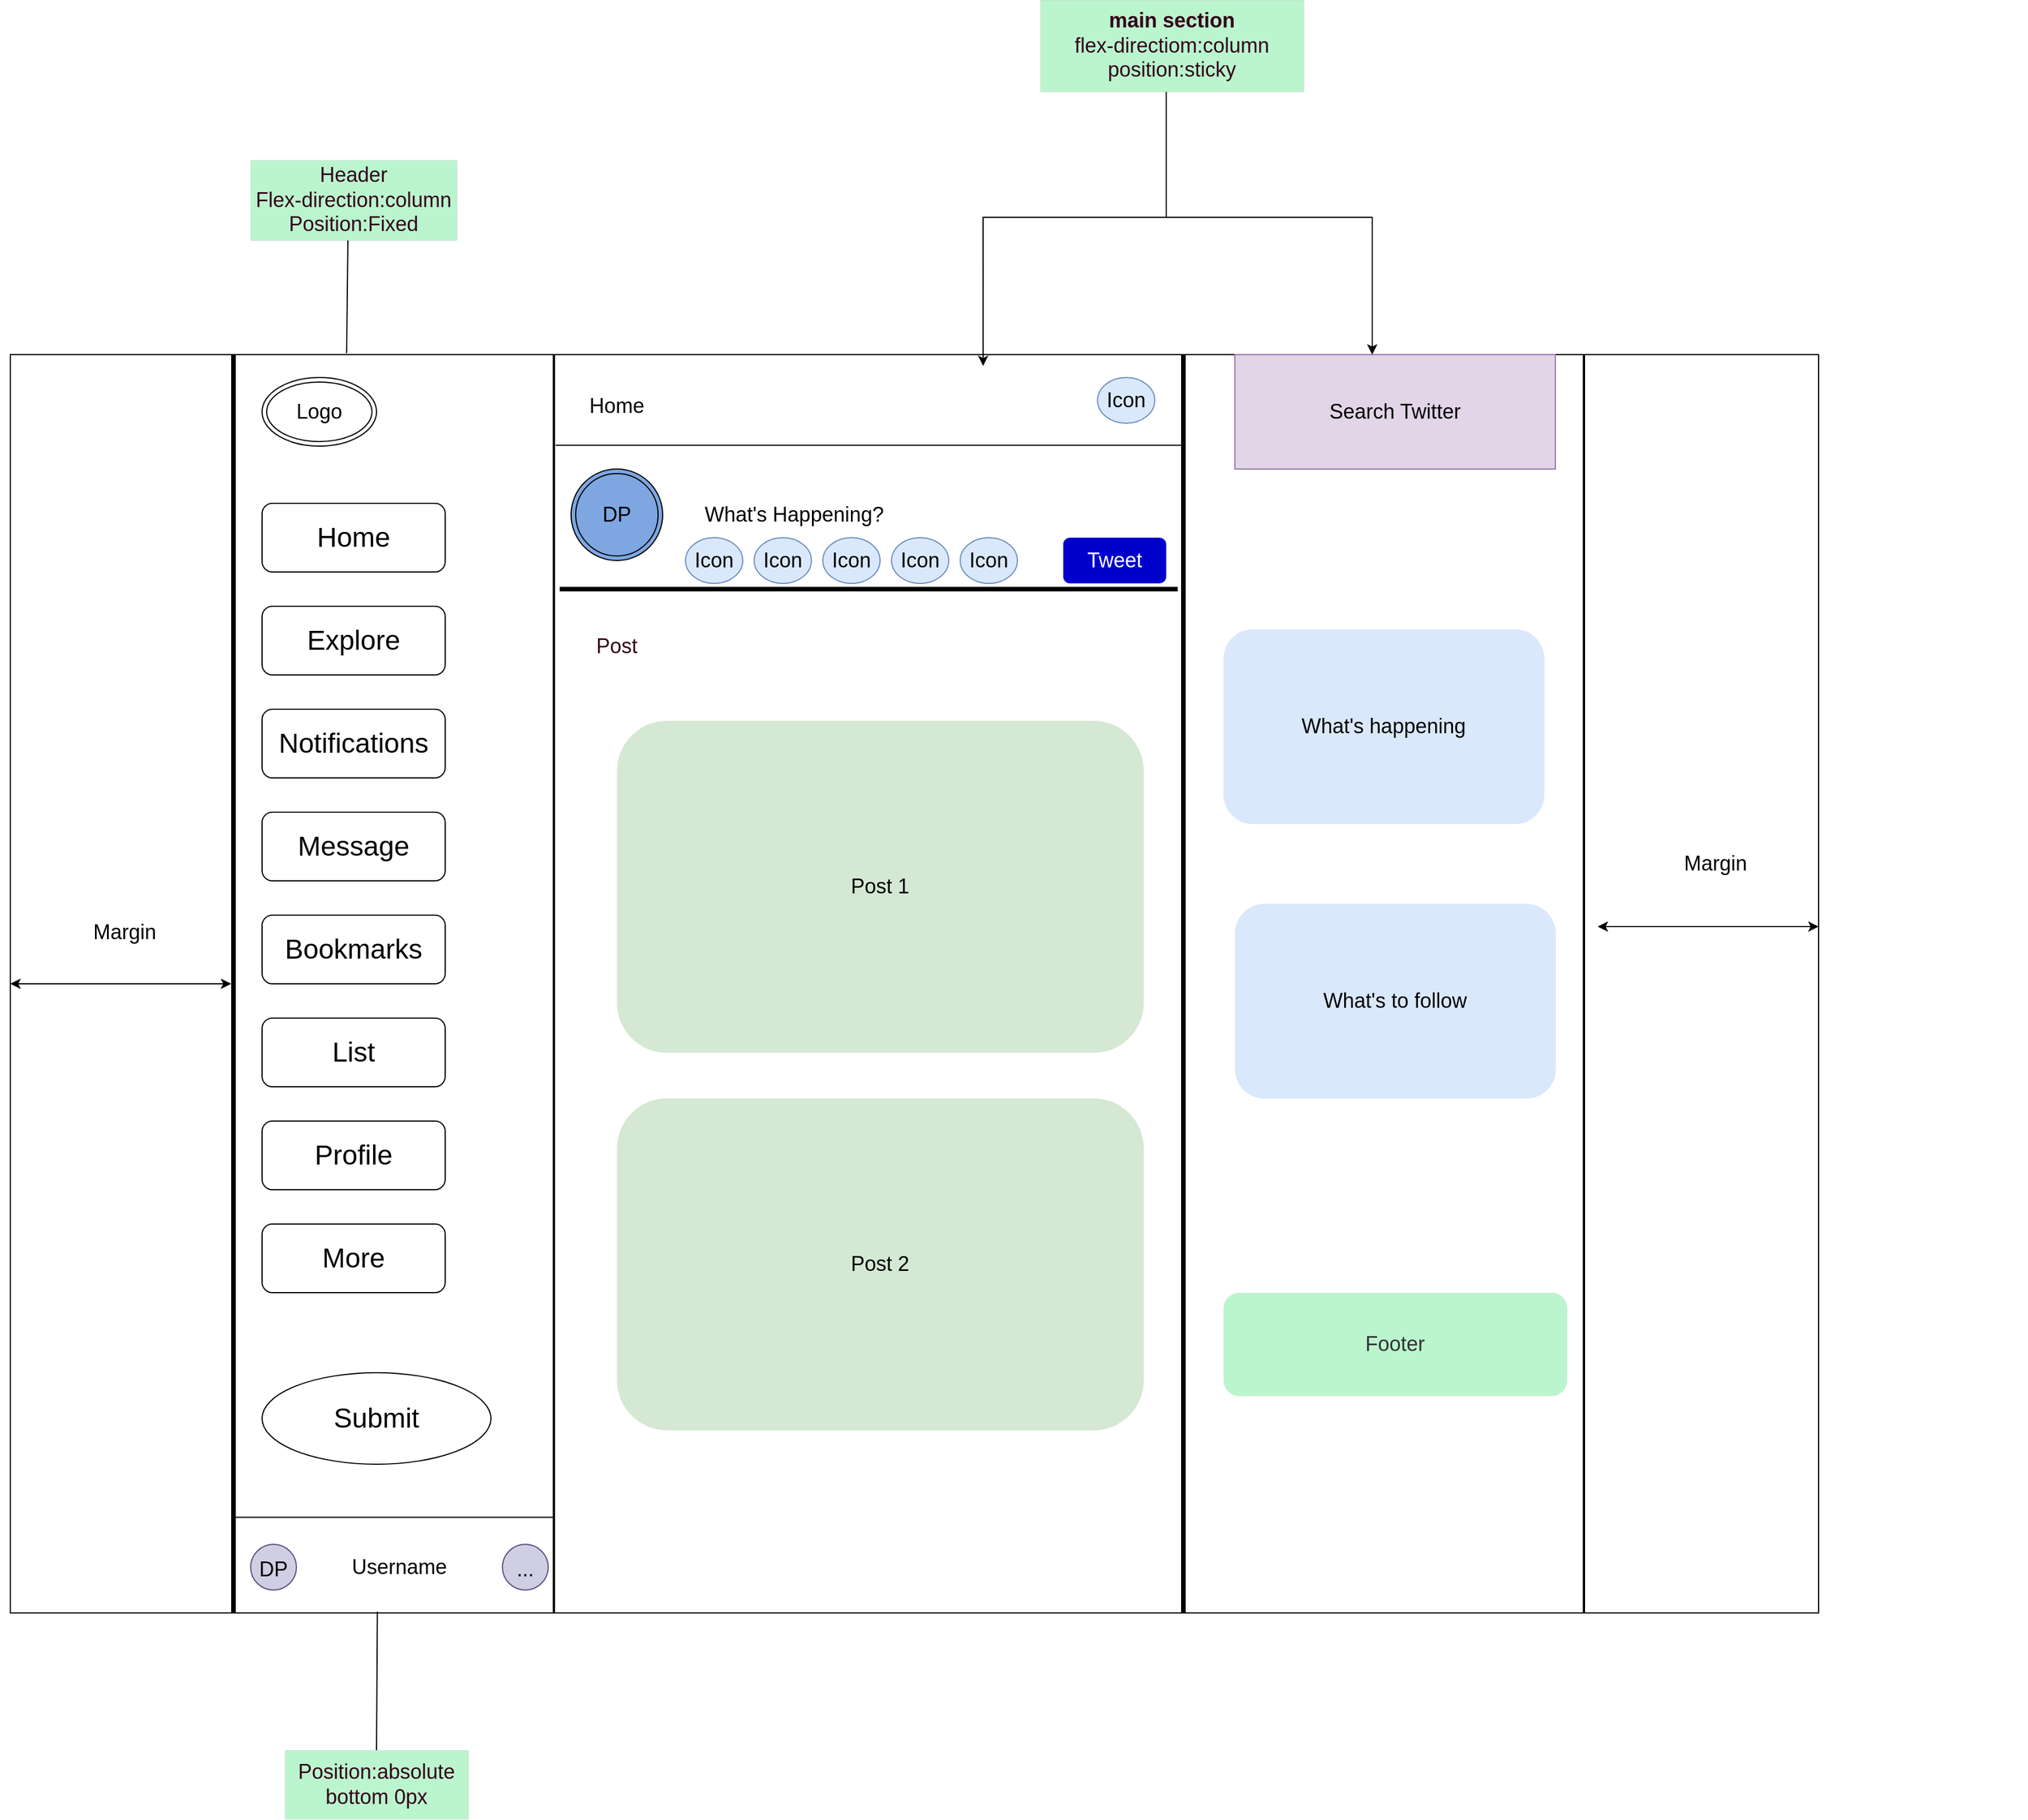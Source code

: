 <mxfile version="20.2.3" type="device"><diagram id="M2De_7zGi64b0h0doTEi" name="Page-1"><mxGraphModel dx="4310" dy="2897" grid="1" gridSize="10" guides="1" tooltips="1" connect="1" arrows="1" fold="1" page="1" pageScale="1" pageWidth="850" pageHeight="1100" math="0" shadow="0"><root><mxCell id="0"/><mxCell id="1" parent="0"/><mxCell id="NR5aqIhqIUytNRPiQBHz-1" value="" style="rounded=0;whiteSpace=wrap;html=1;fillStyle=auto;" vertex="1" parent="1"><mxGeometry x="-30" y="120" width="1580" height="1100" as="geometry"/></mxCell><mxCell id="NR5aqIhqIUytNRPiQBHz-5" value="" style="line;strokeWidth=4;direction=south;html=1;perimeter=backbonePerimeter;points=[];outlineConnect=0;" vertex="1" parent="1"><mxGeometry x="160" y="120" width="10" height="1100" as="geometry"/></mxCell><mxCell id="NR5aqIhqIUytNRPiQBHz-6" value="" style="endArrow=classic;startArrow=classic;html=1;rounded=0;exitX=0;exitY=0.5;exitDx=0;exitDy=0;" edge="1" parent="1" source="NR5aqIhqIUytNRPiQBHz-1" target="NR5aqIhqIUytNRPiQBHz-5"><mxGeometry width="50" height="50" relative="1" as="geometry"><mxPoint x="380" y="590" as="sourcePoint"/><mxPoint x="430" y="540" as="targetPoint"/></mxGeometry></mxCell><mxCell id="NR5aqIhqIUytNRPiQBHz-8" value="&lt;font style=&quot;font-size: 18px;&quot;&gt;Margin&lt;/font&gt;" style="text;html=1;strokeColor=none;fillColor=none;align=center;verticalAlign=middle;whiteSpace=wrap;rounded=0;" vertex="1" parent="1"><mxGeometry x="10" y="600" width="120" height="50" as="geometry"/></mxCell><mxCell id="NR5aqIhqIUytNRPiQBHz-10" value="" style="line;strokeWidth=2;direction=south;html=1;fontSize=18;" vertex="1" parent="1"><mxGeometry x="440" y="120" width="10" height="1100" as="geometry"/></mxCell><mxCell id="NR5aqIhqIUytNRPiQBHz-11" value="Logo" style="ellipse;shape=doubleEllipse;whiteSpace=wrap;html=1;fontSize=18;" vertex="1" parent="1"><mxGeometry x="190" y="140" width="100" height="60" as="geometry"/></mxCell><mxCell id="NR5aqIhqIUytNRPiQBHz-12" value="&lt;font style=&quot;font-size: 24px;&quot;&gt;Home&lt;/font&gt;" style="rounded=1;whiteSpace=wrap;html=1;fontSize=18;" vertex="1" parent="1"><mxGeometry x="190" y="250" width="160" height="60" as="geometry"/></mxCell><mxCell id="NR5aqIhqIUytNRPiQBHz-13" value="&lt;font style=&quot;font-size: 24px;&quot;&gt;Explore&lt;/font&gt;" style="rounded=1;whiteSpace=wrap;html=1;fontSize=18;" vertex="1" parent="1"><mxGeometry x="190" y="340" width="160" height="60" as="geometry"/></mxCell><mxCell id="NR5aqIhqIUytNRPiQBHz-14" value="&lt;font style=&quot;font-size: 24px;&quot;&gt;Notifications&lt;/font&gt;" style="rounded=1;whiteSpace=wrap;html=1;fontSize=18;" vertex="1" parent="1"><mxGeometry x="190" y="430" width="160" height="60" as="geometry"/></mxCell><mxCell id="NR5aqIhqIUytNRPiQBHz-15" value="&lt;font style=&quot;font-size: 24px;&quot;&gt;Message&lt;/font&gt;" style="rounded=1;whiteSpace=wrap;html=1;fontSize=18;" vertex="1" parent="1"><mxGeometry x="190" y="520" width="160" height="60" as="geometry"/></mxCell><mxCell id="NR5aqIhqIUytNRPiQBHz-16" value="&lt;font style=&quot;font-size: 24px;&quot;&gt;Bookmarks&lt;/font&gt;" style="rounded=1;whiteSpace=wrap;html=1;fontSize=18;" vertex="1" parent="1"><mxGeometry x="190" y="610" width="160" height="60" as="geometry"/></mxCell><mxCell id="NR5aqIhqIUytNRPiQBHz-17" value="&lt;font style=&quot;font-size: 24px;&quot;&gt;List&lt;/font&gt;" style="rounded=1;whiteSpace=wrap;html=1;fontSize=18;" vertex="1" parent="1"><mxGeometry x="190" y="700" width="160" height="60" as="geometry"/></mxCell><mxCell id="NR5aqIhqIUytNRPiQBHz-18" style="edgeStyle=orthogonalEdgeStyle;rounded=0;orthogonalLoop=1;jettySize=auto;html=1;exitX=0.5;exitY=1;exitDx=0;exitDy=0;fontSize=24;" edge="1" parent="1" source="NR5aqIhqIUytNRPiQBHz-13" target="NR5aqIhqIUytNRPiQBHz-13"><mxGeometry relative="1" as="geometry"/></mxCell><mxCell id="NR5aqIhqIUytNRPiQBHz-19" value="&lt;font style=&quot;font-size: 24px;&quot;&gt;Profile&lt;/font&gt;" style="rounded=1;whiteSpace=wrap;html=1;fontSize=18;" vertex="1" parent="1"><mxGeometry x="190" y="790" width="160" height="60" as="geometry"/></mxCell><mxCell id="NR5aqIhqIUytNRPiQBHz-20" value="&lt;font style=&quot;font-size: 24px;&quot;&gt;More&lt;/font&gt;" style="rounded=1;whiteSpace=wrap;html=1;fontSize=18;" vertex="1" parent="1"><mxGeometry x="190" y="880" width="160" height="60" as="geometry"/></mxCell><mxCell id="NR5aqIhqIUytNRPiQBHz-21" value="Submit" style="ellipse;whiteSpace=wrap;html=1;fontSize=24;" vertex="1" parent="1"><mxGeometry x="190" y="1010" width="200" height="80" as="geometry"/></mxCell><mxCell id="NR5aqIhqIUytNRPiQBHz-27" value="" style="endArrow=none;html=1;rounded=0;fontSize=24;entryX=0.924;entryY=0.433;entryDx=0;entryDy=0;entryPerimeter=0;" edge="1" parent="1" source="NR5aqIhqIUytNRPiQBHz-5" target="NR5aqIhqIUytNRPiQBHz-10"><mxGeometry width="50" height="50" relative="1" as="geometry"><mxPoint x="230" y="1190" as="sourcePoint"/><mxPoint x="280" y="1140" as="targetPoint"/></mxGeometry></mxCell><mxCell id="NR5aqIhqIUytNRPiQBHz-28" value="&lt;font style=&quot;font-size: 18px;&quot;&gt;DP&lt;/font&gt;" style="ellipse;whiteSpace=wrap;html=1;fontSize=24;fillColor=#d0cee2;strokeColor=#56517e;" vertex="1" parent="1"><mxGeometry x="180" y="1160" width="40" height="40" as="geometry"/></mxCell><mxCell id="NR5aqIhqIUytNRPiQBHz-29" value="&lt;span style=&quot;font-size: 18px;&quot;&gt;...&lt;/span&gt;" style="ellipse;whiteSpace=wrap;html=1;fontSize=24;fillColor=#d0cee2;strokeColor=#56517e;" vertex="1" parent="1"><mxGeometry x="400" y="1160" width="40" height="40" as="geometry"/></mxCell><mxCell id="NR5aqIhqIUytNRPiQBHz-30" value="Username" style="text;html=1;strokeColor=none;fillColor=none;align=center;verticalAlign=middle;whiteSpace=wrap;rounded=0;fontSize=18;" vertex="1" parent="1"><mxGeometry x="280" y="1165" width="60" height="30" as="geometry"/></mxCell><mxCell id="NR5aqIhqIUytNRPiQBHz-32" value="" style="line;strokeWidth=2;direction=south;html=1;fontSize=18;gradientColor=none;" vertex="1" parent="1"><mxGeometry x="1340" y="120" width="10" height="1100" as="geometry"/></mxCell><mxCell id="NR5aqIhqIUytNRPiQBHz-33" value="" style="endArrow=classic;startArrow=classic;html=1;rounded=0;exitX=0;exitY=0.5;exitDx=0;exitDy=0;" edge="1" parent="1"><mxGeometry width="50" height="50" relative="1" as="geometry"><mxPoint x="1357" y="620" as="sourcePoint"/><mxPoint x="1550" y="620" as="targetPoint"/></mxGeometry></mxCell><mxCell id="NR5aqIhqIUytNRPiQBHz-34" value="&lt;font style=&quot;font-size: 18px;&quot;&gt;Margin&lt;/font&gt;" style="text;html=1;strokeColor=none;fillColor=none;align=center;verticalAlign=middle;whiteSpace=wrap;rounded=0;" vertex="1" parent="1"><mxGeometry x="1400" y="540" width="120" height="50" as="geometry"/></mxCell><mxCell id="NR5aqIhqIUytNRPiQBHz-36" value="" style="line;strokeWidth=4;direction=south;html=1;perimeter=backbonePerimeter;points=[];outlineConnect=0;fontSize=18;gradientColor=none;" vertex="1" parent="1"><mxGeometry x="260" y="120" width="1470" height="1100" as="geometry"/></mxCell><mxCell id="NR5aqIhqIUytNRPiQBHz-37" value="Search Twitter" style="rounded=0;whiteSpace=wrap;html=1;fontSize=18;fillColor=#e1d5e7;strokeColor=#9673a6;" vertex="1" parent="1"><mxGeometry x="1040" y="120" width="280" height="100" as="geometry"/></mxCell><mxCell id="NR5aqIhqIUytNRPiQBHz-38" value="" style="endArrow=none;html=1;rounded=0;fontSize=18;exitX=0.072;exitY=0.357;exitDx=0;exitDy=0;exitPerimeter=0;" edge="1" parent="1" source="NR5aqIhqIUytNRPiQBHz-10" target="NR5aqIhqIUytNRPiQBHz-36"><mxGeometry width="50" height="50" relative="1" as="geometry"><mxPoint x="740" y="250" as="sourcePoint"/><mxPoint x="790" y="200" as="targetPoint"/></mxGeometry></mxCell><mxCell id="NR5aqIhqIUytNRPiQBHz-39" value="Home" style="text;html=1;strokeColor=none;fillColor=none;align=center;verticalAlign=middle;whiteSpace=wrap;rounded=0;fillStyle=auto;fontSize=18;" vertex="1" parent="1"><mxGeometry x="470" y="150" width="60" height="30" as="geometry"/></mxCell><mxCell id="NR5aqIhqIUytNRPiQBHz-40" value="Icon" style="ellipse;whiteSpace=wrap;html=1;fillStyle=auto;fontSize=18;fillColor=#dae8fc;strokeColor=#6c8ebf;" vertex="1" parent="1"><mxGeometry x="920" y="140" width="50" height="40" as="geometry"/></mxCell><mxCell id="NR5aqIhqIUytNRPiQBHz-43" value="" style="line;strokeWidth=4;html=1;perimeter=backbonePerimeter;points=[];outlineConnect=0;fillStyle=auto;fontSize=18;fillColor=#7EA6E0;gradientColor=none;" vertex="1" parent="1"><mxGeometry x="450" y="320" width="540" height="10" as="geometry"/></mxCell><mxCell id="NR5aqIhqIUytNRPiQBHz-44" value="DP" style="ellipse;shape=doubleEllipse;whiteSpace=wrap;html=1;aspect=fixed;fillStyle=auto;fontSize=18;fillColor=#7EA6E0;gradientColor=none;" vertex="1" parent="1"><mxGeometry x="460" y="220" width="80" height="80" as="geometry"/></mxCell><mxCell id="NR5aqIhqIUytNRPiQBHz-45" value="What's Happening?" style="text;html=1;strokeColor=none;fillColor=none;align=center;verticalAlign=middle;whiteSpace=wrap;rounded=0;fillStyle=auto;fontSize=18;" vertex="1" parent="1"><mxGeometry x="560" y="245" width="190" height="30" as="geometry"/></mxCell><mxCell id="NR5aqIhqIUytNRPiQBHz-46" value="Icon" style="ellipse;whiteSpace=wrap;html=1;fillStyle=auto;fontSize=18;fillColor=#dae8fc;strokeColor=#6c8ebf;" vertex="1" parent="1"><mxGeometry x="560" y="280" width="50" height="40" as="geometry"/></mxCell><mxCell id="NR5aqIhqIUytNRPiQBHz-47" value="Icon" style="ellipse;whiteSpace=wrap;html=1;fillStyle=auto;fontSize=18;fillColor=#dae8fc;strokeColor=#6c8ebf;" vertex="1" parent="1"><mxGeometry x="620" y="280" width="50" height="40" as="geometry"/></mxCell><mxCell id="NR5aqIhqIUytNRPiQBHz-48" value="Icon" style="ellipse;whiteSpace=wrap;html=1;fillStyle=auto;fontSize=18;fillColor=#dae8fc;strokeColor=#6c8ebf;" vertex="1" parent="1"><mxGeometry x="680" y="280" width="50" height="40" as="geometry"/></mxCell><mxCell id="NR5aqIhqIUytNRPiQBHz-49" value="Icon" style="ellipse;whiteSpace=wrap;html=1;fillStyle=auto;fontSize=18;fillColor=#dae8fc;strokeColor=#6c8ebf;" vertex="1" parent="1"><mxGeometry x="740" y="280" width="50" height="40" as="geometry"/></mxCell><mxCell id="NR5aqIhqIUytNRPiQBHz-50" value="Icon" style="ellipse;whiteSpace=wrap;html=1;fillStyle=auto;fontSize=18;fillColor=#dae8fc;strokeColor=#6c8ebf;" vertex="1" parent="1"><mxGeometry x="800" y="280" width="50" height="40" as="geometry"/></mxCell><mxCell id="NR5aqIhqIUytNRPiQBHz-51" value="&lt;font color=&quot;#ffffff&quot;&gt;Tweet&lt;/font&gt;" style="rounded=1;whiteSpace=wrap;html=1;fillStyle=auto;fontSize=18;fillColor=#0000CC;gradientColor=none;strokeColor=none;perimeterSpacing=8;strokeWidth=9;" vertex="1" parent="1"><mxGeometry x="890" y="280" width="90" height="40" as="geometry"/></mxCell><mxCell id="NR5aqIhqIUytNRPiQBHz-52" value="&lt;font color=&quot;#33001a&quot;&gt;Post&lt;/font&gt;" style="text;html=1;strokeColor=none;fillColor=none;align=center;verticalAlign=middle;whiteSpace=wrap;rounded=0;fillStyle=auto;fontSize=18;fontColor=#FFFFFF;" vertex="1" parent="1"><mxGeometry x="470" y="360" width="60" height="30" as="geometry"/></mxCell><mxCell id="NR5aqIhqIUytNRPiQBHz-53" value="Post 1" style="rounded=1;whiteSpace=wrap;html=1;fillStyle=auto;fontSize=18;strokeColor=#82b366;strokeWidth=0;fillColor=#d5e8d4;" vertex="1" parent="1"><mxGeometry x="500" y="440" width="460" height="290" as="geometry"/></mxCell><mxCell id="NR5aqIhqIUytNRPiQBHz-54" value="Post 2" style="rounded=1;whiteSpace=wrap;html=1;fillStyle=auto;fontSize=18;strokeColor=#82b366;strokeWidth=0;fillColor=#d5e8d4;" vertex="1" parent="1"><mxGeometry x="500" y="770" width="460" height="290" as="geometry"/></mxCell><mxCell id="NR5aqIhqIUytNRPiQBHz-55" value="What's happening" style="rounded=1;whiteSpace=wrap;html=1;fillStyle=auto;fontSize=18;strokeColor=#6c8ebf;strokeWidth=0;fillColor=#dae8fc;" vertex="1" parent="1"><mxGeometry x="1030" y="360" width="280" height="170" as="geometry"/></mxCell><mxCell id="NR5aqIhqIUytNRPiQBHz-56" value="What's to follow" style="rounded=1;whiteSpace=wrap;html=1;fillStyle=auto;fontSize=18;strokeColor=#6c8ebf;strokeWidth=0;fillColor=#dae8fc;" vertex="1" parent="1"><mxGeometry x="1040" y="600" width="280" height="170" as="geometry"/></mxCell><mxCell id="NR5aqIhqIUytNRPiQBHz-57" value="Footer" style="rounded=1;whiteSpace=wrap;html=1;fillStyle=auto;fontSize=18;fontColor=#333333;strokeColor=#666666;strokeWidth=0;fillColor=#BAF5CE;" vertex="1" parent="1"><mxGeometry x="1030" y="940" width="300" height="90" as="geometry"/></mxCell><mxCell id="NR5aqIhqIUytNRPiQBHz-60" value="" style="endArrow=classic;startArrow=classic;html=1;rounded=0;fontSize=18;fontColor=#33001A;exitX=0.538;exitY=0.009;exitDx=0;exitDy=0;exitPerimeter=0;" edge="1" parent="1" source="NR5aqIhqIUytNRPiQBHz-1"><mxGeometry width="50" height="50" relative="1" as="geometry"><mxPoint x="790" as="sourcePoint"/><mxPoint x="1160" y="120" as="targetPoint"/><Array as="points"><mxPoint x="820"/><mxPoint x="1160"/></Array></mxGeometry></mxCell><mxCell id="NR5aqIhqIUytNRPiQBHz-61" value="" style="endArrow=none;html=1;rounded=0;fontSize=18;fontColor=#33001A;" edge="1" parent="1"><mxGeometry width="50" height="50" relative="1" as="geometry"><mxPoint x="980" as="sourcePoint"/><mxPoint x="980" y="-110" as="targetPoint"/></mxGeometry></mxCell><mxCell id="NR5aqIhqIUytNRPiQBHz-62" value="&lt;b&gt;main section&lt;/b&gt;&lt;br&gt;flex-directiom:column&lt;br&gt;position:sticky" style="rounded=0;whiteSpace=wrap;html=1;fillStyle=auto;fontSize=18;fontColor=#33001A;strokeColor=#000000;strokeWidth=0;fillColor=#BAF5CE;gradientColor=none;" vertex="1" parent="1"><mxGeometry x="870" y="-190" width="230" height="80" as="geometry"/></mxCell><mxCell id="NR5aqIhqIUytNRPiQBHz-63" value="" style="endArrow=none;html=1;rounded=0;fontSize=18;fontColor=#33001A;exitX=0.186;exitY=-0.001;exitDx=0;exitDy=0;exitPerimeter=0;" edge="1" parent="1" source="NR5aqIhqIUytNRPiQBHz-1"><mxGeometry width="50" height="50" relative="1" as="geometry"><mxPoint x="215" y="70" as="sourcePoint"/><mxPoint x="265" y="20" as="targetPoint"/></mxGeometry></mxCell><mxCell id="NR5aqIhqIUytNRPiQBHz-64" value="Header&lt;br&gt;Flex-direction:column&lt;br&gt;Position:Fixed" style="rounded=0;whiteSpace=wrap;html=1;fillStyle=auto;fontSize=18;fontColor=#33001A;strokeColor=#000000;strokeWidth=0;fillColor=#BAF5CE;gradientColor=none;" vertex="1" parent="1"><mxGeometry x="180" y="-50" width="180" height="70" as="geometry"/></mxCell><mxCell id="NR5aqIhqIUytNRPiQBHz-65" value="" style="endArrow=none;html=1;rounded=0;fontSize=18;fontColor=#33001A;entryX=0.203;entryY=0.999;entryDx=0;entryDy=0;entryPerimeter=0;" edge="1" parent="1" target="NR5aqIhqIUytNRPiQBHz-1"><mxGeometry width="50" height="50" relative="1" as="geometry"><mxPoint x="290" y="1340" as="sourcePoint"/><mxPoint x="230" y="1260" as="targetPoint"/></mxGeometry></mxCell><mxCell id="NR5aqIhqIUytNRPiQBHz-66" value="Position:absolute&lt;br&gt;bottom 0px" style="rounded=0;whiteSpace=wrap;html=1;fillStyle=auto;fontSize=18;fontColor=#33001A;strokeColor=#000000;strokeWidth=0;fillColor=#BAF5CE;gradientColor=none;" vertex="1" parent="1"><mxGeometry x="210" y="1340" width="160" height="60" as="geometry"/></mxCell></root></mxGraphModel></diagram></mxfile>